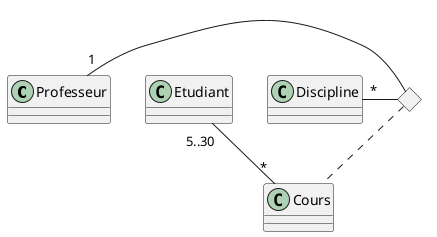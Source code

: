 @startuml

class Professeur

class Discipline

class Cours

class Etudiant

<> Diamond

Professeur "1" - Diamond
Discipline "*" - Diamond
Diamond .. Cours

Etudiant "5..30" -- "*" Cours

@enduml